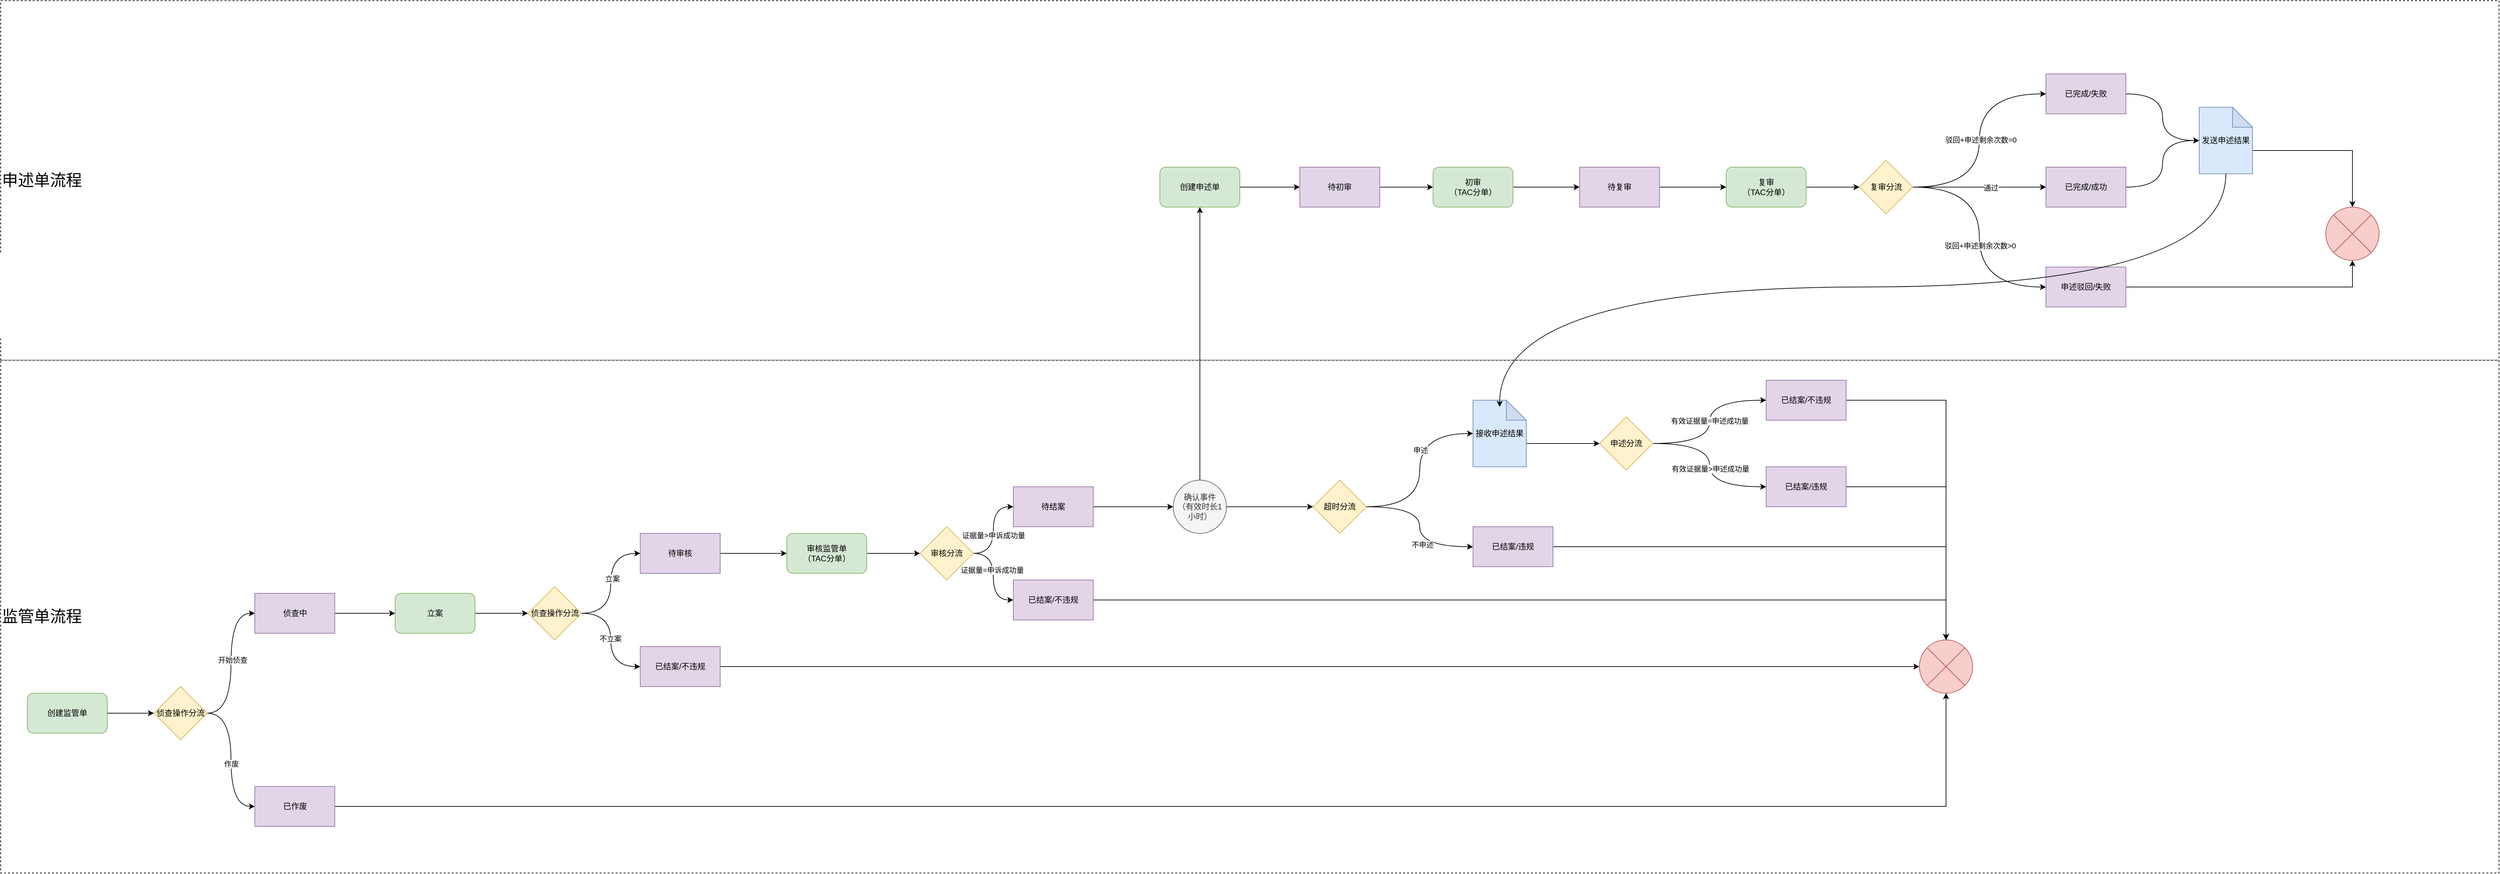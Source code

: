 <mxfile version="26.0.15">
  <diagram name="第 1 页" id="njTpoewNdy-Vw1TeN42H">
    <mxGraphModel dx="7203" dy="6971" grid="1" gridSize="10" guides="1" tooltips="1" connect="1" arrows="1" fold="1" page="1" pageScale="1" pageWidth="3300" pageHeight="4681" math="0" shadow="0">
      <root>
        <mxCell id="0" />
        <mxCell id="1" parent="0" />
        <mxCell id="2ctMV_hUpTNgIbvTVt2f-1" value="&lt;font style=&quot;font-size: 24px;&quot;&gt;申述单流程&lt;/font&gt;" style="rounded=0;whiteSpace=wrap;html=1;dashed=1;align=left;" parent="1" vertex="1">
          <mxGeometry x="-90" y="-4490" width="3750" height="540" as="geometry" />
        </mxCell>
        <mxCell id="2ctMV_hUpTNgIbvTVt2f-2" value="&lt;font style=&quot;font-size: 24px;&quot;&gt;监管单流程&lt;/font&gt;" style="rounded=0;whiteSpace=wrap;html=1;dashed=1;align=left;" parent="1" vertex="1">
          <mxGeometry x="-90" y="-3950" width="3750" height="770" as="geometry" />
        </mxCell>
        <mxCell id="2ctMV_hUpTNgIbvTVt2f-3" value="创建监管单" style="rounded=1;whiteSpace=wrap;html=1;fillColor=#d5e8d4;strokeColor=#82b366;" parent="1" vertex="1">
          <mxGeometry x="-50" y="-3450" width="120" height="60" as="geometry" />
        </mxCell>
        <mxCell id="2ctMV_hUpTNgIbvTVt2f-4" style="edgeStyle=orthogonalEdgeStyle;rounded=0;orthogonalLoop=1;jettySize=auto;html=1;exitX=1;exitY=0.5;exitDx=0;exitDy=0;entryX=0;entryY=0.5;entryDx=0;entryDy=0;" parent="1" source="2ctMV_hUpTNgIbvTVt2f-3" target="2ctMV_hUpTNgIbvTVt2f-9" edge="1">
          <mxGeometry relative="1" as="geometry">
            <mxPoint x="80" y="-3420" as="sourcePoint" />
          </mxGeometry>
        </mxCell>
        <mxCell id="2ctMV_hUpTNgIbvTVt2f-5" style="edgeStyle=orthogonalEdgeStyle;rounded=0;orthogonalLoop=1;jettySize=auto;html=1;exitX=1;exitY=0.5;exitDx=0;exitDy=0;entryX=0;entryY=0.5;entryDx=0;entryDy=0;curved=1;" parent="1" source="2ctMV_hUpTNgIbvTVt2f-9" target="2ctMV_hUpTNgIbvTVt2f-11" edge="1">
          <mxGeometry relative="1" as="geometry" />
        </mxCell>
        <mxCell id="2ctMV_hUpTNgIbvTVt2f-6" value="开始侦查" style="edgeLabel;html=1;align=center;verticalAlign=middle;resizable=0;points=[];" parent="2ctMV_hUpTNgIbvTVt2f-5" vertex="1" connectable="0">
          <mxGeometry x="0.053" y="-2" relative="1" as="geometry">
            <mxPoint as="offset" />
          </mxGeometry>
        </mxCell>
        <mxCell id="2ctMV_hUpTNgIbvTVt2f-7" style="edgeStyle=orthogonalEdgeStyle;rounded=0;orthogonalLoop=1;jettySize=auto;html=1;exitX=1;exitY=0.5;exitDx=0;exitDy=0;entryX=0;entryY=0.5;entryDx=0;entryDy=0;curved=1;" parent="1" source="2ctMV_hUpTNgIbvTVt2f-9" target="2ctMV_hUpTNgIbvTVt2f-13" edge="1">
          <mxGeometry relative="1" as="geometry" />
        </mxCell>
        <mxCell id="2ctMV_hUpTNgIbvTVt2f-8" value="作废" style="edgeLabel;html=1;align=center;verticalAlign=middle;resizable=0;points=[];" parent="2ctMV_hUpTNgIbvTVt2f-7" vertex="1" connectable="0">
          <mxGeometry x="0.053" relative="1" as="geometry">
            <mxPoint as="offset" />
          </mxGeometry>
        </mxCell>
        <mxCell id="2ctMV_hUpTNgIbvTVt2f-9" value="侦查操作分流" style="rhombus;whiteSpace=wrap;html=1;fillColor=#fff2cc;strokeColor=#d6b656;" parent="1" vertex="1">
          <mxGeometry x="140" y="-3460" width="80" height="80" as="geometry" />
        </mxCell>
        <mxCell id="2ctMV_hUpTNgIbvTVt2f-10" style="edgeStyle=orthogonalEdgeStyle;rounded=0;orthogonalLoop=1;jettySize=auto;html=1;exitX=1;exitY=0.5;exitDx=0;exitDy=0;entryX=0;entryY=0.5;entryDx=0;entryDy=0;" parent="1" source="2ctMV_hUpTNgIbvTVt2f-11" target="2ctMV_hUpTNgIbvTVt2f-15" edge="1">
          <mxGeometry relative="1" as="geometry" />
        </mxCell>
        <mxCell id="2ctMV_hUpTNgIbvTVt2f-11" value="侦查中" style="rounded=0;whiteSpace=wrap;html=1;fillColor=#e1d5e7;strokeColor=#9673a6;" parent="1" vertex="1">
          <mxGeometry x="291.5" y="-3600" width="120" height="60" as="geometry" />
        </mxCell>
        <mxCell id="2ctMV_hUpTNgIbvTVt2f-12" style="edgeStyle=orthogonalEdgeStyle;rounded=0;orthogonalLoop=1;jettySize=auto;html=1;exitX=1;exitY=0.5;exitDx=0;exitDy=0;entryX=0.5;entryY=1;entryDx=0;entryDy=0;" parent="1" source="2ctMV_hUpTNgIbvTVt2f-13" target="2ctMV_hUpTNgIbvTVt2f-21" edge="1">
          <mxGeometry relative="1" as="geometry">
            <mxPoint x="1440" y="-3400" as="targetPoint" />
          </mxGeometry>
        </mxCell>
        <mxCell id="2ctMV_hUpTNgIbvTVt2f-13" value="已作废" style="rounded=0;whiteSpace=wrap;html=1;fillColor=#e1d5e7;strokeColor=#9673a6;" parent="1" vertex="1">
          <mxGeometry x="291.5" y="-3310" width="120" height="60" as="geometry" />
        </mxCell>
        <mxCell id="2ctMV_hUpTNgIbvTVt2f-14" style="edgeStyle=orthogonalEdgeStyle;rounded=0;orthogonalLoop=1;jettySize=auto;html=1;exitX=1;exitY=0.5;exitDx=0;exitDy=0;entryX=0;entryY=0.5;entryDx=0;entryDy=0;" parent="1" source="2ctMV_hUpTNgIbvTVt2f-15" target="2ctMV_hUpTNgIbvTVt2f-20" edge="1">
          <mxGeometry relative="1" as="geometry" />
        </mxCell>
        <mxCell id="2ctMV_hUpTNgIbvTVt2f-15" value="立案" style="rounded=1;whiteSpace=wrap;html=1;fillColor=#d5e8d4;strokeColor=#82b366;" parent="1" vertex="1">
          <mxGeometry x="502" y="-3600" width="120" height="60" as="geometry" />
        </mxCell>
        <mxCell id="2ctMV_hUpTNgIbvTVt2f-16" style="edgeStyle=orthogonalEdgeStyle;rounded=0;orthogonalLoop=1;jettySize=auto;html=1;exitX=1;exitY=0.5;exitDx=0;exitDy=0;entryX=0;entryY=0.5;entryDx=0;entryDy=0;curved=1;" parent="1" source="2ctMV_hUpTNgIbvTVt2f-20" target="2ctMV_hUpTNgIbvTVt2f-23" edge="1">
          <mxGeometry relative="1" as="geometry" />
        </mxCell>
        <mxCell id="2ctMV_hUpTNgIbvTVt2f-17" value="立案" style="edgeLabel;html=1;align=center;verticalAlign=middle;resizable=0;points=[];" parent="2ctMV_hUpTNgIbvTVt2f-16" vertex="1" connectable="0">
          <mxGeometry x="0.079" y="-2" relative="1" as="geometry">
            <mxPoint as="offset" />
          </mxGeometry>
        </mxCell>
        <mxCell id="2ctMV_hUpTNgIbvTVt2f-18" style="edgeStyle=orthogonalEdgeStyle;rounded=0;orthogonalLoop=1;jettySize=auto;html=1;exitX=1;exitY=0.5;exitDx=0;exitDy=0;entryX=0;entryY=0.5;entryDx=0;entryDy=0;curved=1;" parent="1" source="2ctMV_hUpTNgIbvTVt2f-20" target="2ctMV_hUpTNgIbvTVt2f-25" edge="1">
          <mxGeometry relative="1" as="geometry" />
        </mxCell>
        <mxCell id="2ctMV_hUpTNgIbvTVt2f-19" value="不立案" style="edgeLabel;html=1;align=center;verticalAlign=middle;resizable=0;points=[];" parent="2ctMV_hUpTNgIbvTVt2f-18" vertex="1" connectable="0">
          <mxGeometry x="-0.035" y="-1" relative="1" as="geometry">
            <mxPoint as="offset" />
          </mxGeometry>
        </mxCell>
        <mxCell id="2ctMV_hUpTNgIbvTVt2f-20" value="侦查操作分流" style="rhombus;whiteSpace=wrap;html=1;fillColor=#fff2cc;strokeColor=#d6b656;" parent="1" vertex="1">
          <mxGeometry x="701.5" y="-3610" width="80" height="80" as="geometry" />
        </mxCell>
        <mxCell id="2ctMV_hUpTNgIbvTVt2f-21" value="" style="shape=sumEllipse;perimeter=ellipsePerimeter;whiteSpace=wrap;html=1;backgroundOutline=1;fillColor=#f8cecc;strokeColor=#b85450;" parent="1" vertex="1">
          <mxGeometry x="2790" y="-3530" width="80" height="80" as="geometry" />
        </mxCell>
        <mxCell id="2ctMV_hUpTNgIbvTVt2f-22" style="edgeStyle=orthogonalEdgeStyle;rounded=0;orthogonalLoop=1;jettySize=auto;html=1;exitX=1;exitY=0.5;exitDx=0;exitDy=0;" parent="1" source="2ctMV_hUpTNgIbvTVt2f-23" target="2ctMV_hUpTNgIbvTVt2f-27" edge="1">
          <mxGeometry relative="1" as="geometry" />
        </mxCell>
        <mxCell id="2ctMV_hUpTNgIbvTVt2f-23" value="待审核" style="rounded=0;whiteSpace=wrap;html=1;fillColor=#e1d5e7;strokeColor=#9673a6;" parent="1" vertex="1">
          <mxGeometry x="870" y="-3690" width="120" height="60" as="geometry" />
        </mxCell>
        <mxCell id="2ctMV_hUpTNgIbvTVt2f-24" style="edgeStyle=orthogonalEdgeStyle;rounded=0;orthogonalLoop=1;jettySize=auto;html=1;exitX=1;exitY=0.5;exitDx=0;exitDy=0;entryX=0;entryY=0.5;entryDx=0;entryDy=0;" parent="1" source="2ctMV_hUpTNgIbvTVt2f-25" target="2ctMV_hUpTNgIbvTVt2f-21" edge="1">
          <mxGeometry relative="1" as="geometry" />
        </mxCell>
        <mxCell id="2ctMV_hUpTNgIbvTVt2f-25" value="已结案/不违规" style="rounded=0;whiteSpace=wrap;html=1;fillColor=#e1d5e7;strokeColor=#9673a6;" parent="1" vertex="1">
          <mxGeometry x="870" y="-3520" width="120" height="60" as="geometry" />
        </mxCell>
        <mxCell id="2ctMV_hUpTNgIbvTVt2f-26" style="edgeStyle=orthogonalEdgeStyle;rounded=0;orthogonalLoop=1;jettySize=auto;html=1;exitX=1;exitY=0.5;exitDx=0;exitDy=0;entryX=0;entryY=0.5;entryDx=0;entryDy=0;" parent="1" source="2ctMV_hUpTNgIbvTVt2f-27" target="2ctMV_hUpTNgIbvTVt2f-32" edge="1">
          <mxGeometry relative="1" as="geometry" />
        </mxCell>
        <mxCell id="2ctMV_hUpTNgIbvTVt2f-27" value="审核监管单&lt;div&gt;（TAC分单）&lt;/div&gt;" style="rounded=1;whiteSpace=wrap;html=1;fillColor=#d5e8d4;strokeColor=#82b366;" parent="1" vertex="1">
          <mxGeometry x="1090" y="-3690" width="120" height="60" as="geometry" />
        </mxCell>
        <mxCell id="2ctMV_hUpTNgIbvTVt2f-28" style="edgeStyle=orthogonalEdgeStyle;rounded=0;orthogonalLoop=1;jettySize=auto;html=1;exitX=1;exitY=0.5;exitDx=0;exitDy=0;entryX=0;entryY=0.5;entryDx=0;entryDy=0;curved=1;" parent="1" source="2ctMV_hUpTNgIbvTVt2f-32" target="2ctMV_hUpTNgIbvTVt2f-36" edge="1">
          <mxGeometry relative="1" as="geometry" />
        </mxCell>
        <mxCell id="2ctMV_hUpTNgIbvTVt2f-29" value="证据量=申诉成功量" style="edgeLabel;html=1;align=center;verticalAlign=middle;resizable=0;points=[];" parent="2ctMV_hUpTNgIbvTVt2f-28" vertex="1" connectable="0">
          <mxGeometry x="-0.162" y="-2" relative="1" as="geometry">
            <mxPoint as="offset" />
          </mxGeometry>
        </mxCell>
        <mxCell id="2ctMV_hUpTNgIbvTVt2f-30" style="edgeStyle=orthogonalEdgeStyle;rounded=0;orthogonalLoop=1;jettySize=auto;html=1;exitX=1;exitY=0.5;exitDx=0;exitDy=0;entryX=0;entryY=0.5;entryDx=0;entryDy=0;curved=1;" parent="1" source="2ctMV_hUpTNgIbvTVt2f-32" target="2ctMV_hUpTNgIbvTVt2f-34" edge="1">
          <mxGeometry relative="1" as="geometry" />
        </mxCell>
        <mxCell id="2ctMV_hUpTNgIbvTVt2f-31" value="证据量&amp;gt;申诉成功量" style="edgeLabel;html=1;align=center;verticalAlign=middle;resizable=0;points=[];" parent="2ctMV_hUpTNgIbvTVt2f-30" vertex="1" connectable="0">
          <mxGeometry x="-0.1" relative="1" as="geometry">
            <mxPoint y="1" as="offset" />
          </mxGeometry>
        </mxCell>
        <mxCell id="2ctMV_hUpTNgIbvTVt2f-32" value="审核分流" style="rhombus;whiteSpace=wrap;html=1;fillColor=#fff2cc;strokeColor=#d6b656;" parent="1" vertex="1">
          <mxGeometry x="1290" y="-3700" width="80" height="80" as="geometry" />
        </mxCell>
        <mxCell id="2ctMV_hUpTNgIbvTVt2f-33" style="edgeStyle=orthogonalEdgeStyle;rounded=0;orthogonalLoop=1;jettySize=auto;html=1;exitX=1;exitY=0.5;exitDx=0;exitDy=0;entryX=0;entryY=0.5;entryDx=0;entryDy=0;" parent="1" source="2ctMV_hUpTNgIbvTVt2f-34" target="2ctMV_hUpTNgIbvTVt2f-41" edge="1">
          <mxGeometry relative="1" as="geometry" />
        </mxCell>
        <mxCell id="2ctMV_hUpTNgIbvTVt2f-34" value="待结案" style="rounded=0;whiteSpace=wrap;html=1;fillColor=#e1d5e7;strokeColor=#9673a6;" parent="1" vertex="1">
          <mxGeometry x="1430" y="-3760" width="120" height="60" as="geometry" />
        </mxCell>
        <mxCell id="2ctMV_hUpTNgIbvTVt2f-35" style="edgeStyle=orthogonalEdgeStyle;rounded=0;orthogonalLoop=1;jettySize=auto;html=1;exitX=1;exitY=0.5;exitDx=0;exitDy=0;entryX=0.5;entryY=0;entryDx=0;entryDy=0;" parent="1" source="2ctMV_hUpTNgIbvTVt2f-36" target="2ctMV_hUpTNgIbvTVt2f-21" edge="1">
          <mxGeometry relative="1" as="geometry" />
        </mxCell>
        <mxCell id="2ctMV_hUpTNgIbvTVt2f-36" value="已结案/不违规" style="rounded=0;whiteSpace=wrap;html=1;fillColor=#e1d5e7;strokeColor=#9673a6;" parent="1" vertex="1">
          <mxGeometry x="1430" y="-3620" width="120" height="60" as="geometry" />
        </mxCell>
        <mxCell id="2ctMV_hUpTNgIbvTVt2f-37" style="edgeStyle=orthogonalEdgeStyle;rounded=0;orthogonalLoop=1;jettySize=auto;html=1;exitX=0;exitY=0;exitDx=80;exitDy=65;exitPerimeter=0;entryX=0;entryY=0.5;entryDx=0;entryDy=0;" parent="1" source="2ctMV_hUpTNgIbvTVt2f-38" target="2ctMV_hUpTNgIbvTVt2f-53" edge="1">
          <mxGeometry relative="1" as="geometry" />
        </mxCell>
        <mxCell id="2ctMV_hUpTNgIbvTVt2f-38" value="接收申述结果" style="shape=note;whiteSpace=wrap;html=1;backgroundOutline=1;darkOpacity=0.05;fillColor=#dae8fc;strokeColor=#6c8ebf;" parent="1" vertex="1">
          <mxGeometry x="2120" y="-3890" width="80" height="100" as="geometry" />
        </mxCell>
        <mxCell id="2ctMV_hUpTNgIbvTVt2f-39" style="edgeStyle=orthogonalEdgeStyle;rounded=0;orthogonalLoop=1;jettySize=auto;html=1;exitX=1;exitY=0.5;exitDx=0;exitDy=0;entryX=0;entryY=0.5;entryDx=0;entryDy=0;" parent="1" source="2ctMV_hUpTNgIbvTVt2f-41" target="2ctMV_hUpTNgIbvTVt2f-44" edge="1">
          <mxGeometry relative="1" as="geometry" />
        </mxCell>
        <mxCell id="2ctMV_hUpTNgIbvTVt2f-40" style="edgeStyle=orthogonalEdgeStyle;rounded=0;orthogonalLoop=1;jettySize=auto;html=1;exitX=0.5;exitY=0;exitDx=0;exitDy=0;entryX=0.5;entryY=1;entryDx=0;entryDy=0;" parent="1" source="2ctMV_hUpTNgIbvTVt2f-41" target="2ctMV_hUpTNgIbvTVt2f-59" edge="1">
          <mxGeometry relative="1" as="geometry" />
        </mxCell>
        <mxCell id="2ctMV_hUpTNgIbvTVt2f-41" value="确认事件&lt;div&gt;（有效时长1小时）&lt;/div&gt;" style="ellipse;whiteSpace=wrap;html=1;aspect=fixed;fillColor=#f5f5f5;fontColor=#333333;strokeColor=#666666;" parent="1" vertex="1">
          <mxGeometry x="1670" y="-3770" width="80" height="80" as="geometry" />
        </mxCell>
        <mxCell id="2ctMV_hUpTNgIbvTVt2f-42" style="edgeStyle=orthogonalEdgeStyle;rounded=0;orthogonalLoop=1;jettySize=auto;html=1;exitX=1;exitY=0.5;exitDx=0;exitDy=0;entryX=0;entryY=0.5;entryDx=0;entryDy=0;curved=1;" parent="1" source="2ctMV_hUpTNgIbvTVt2f-44" target="2ctMV_hUpTNgIbvTVt2f-48" edge="1">
          <mxGeometry relative="1" as="geometry" />
        </mxCell>
        <mxCell id="2ctMV_hUpTNgIbvTVt2f-43" value="不申述" style="edgeLabel;html=1;align=center;verticalAlign=middle;resizable=0;points=[];" parent="2ctMV_hUpTNgIbvTVt2f-42" vertex="1" connectable="0">
          <mxGeometry x="0.233" y="4" relative="1" as="geometry">
            <mxPoint y="1" as="offset" />
          </mxGeometry>
        </mxCell>
        <mxCell id="2ctMV_hUpTNgIbvTVt2f-44" value="超时分流" style="rhombus;whiteSpace=wrap;html=1;fillColor=#fff2cc;strokeColor=#d6b656;" parent="1" vertex="1">
          <mxGeometry x="1880" y="-3770" width="80" height="80" as="geometry" />
        </mxCell>
        <mxCell id="2ctMV_hUpTNgIbvTVt2f-45" style="edgeStyle=orthogonalEdgeStyle;rounded=0;orthogonalLoop=1;jettySize=auto;html=1;exitX=1;exitY=0.5;exitDx=0;exitDy=0;entryX=0;entryY=0.5;entryDx=0;entryDy=0;entryPerimeter=0;curved=1;" parent="1" source="2ctMV_hUpTNgIbvTVt2f-44" target="2ctMV_hUpTNgIbvTVt2f-38" edge="1">
          <mxGeometry relative="1" as="geometry" />
        </mxCell>
        <mxCell id="2ctMV_hUpTNgIbvTVt2f-46" value="申述" style="edgeLabel;html=1;align=center;verticalAlign=middle;resizable=0;points=[];" parent="2ctMV_hUpTNgIbvTVt2f-45" vertex="1" connectable="0">
          <mxGeometry x="0.229" y="-1" relative="1" as="geometry">
            <mxPoint y="1" as="offset" />
          </mxGeometry>
        </mxCell>
        <mxCell id="2ctMV_hUpTNgIbvTVt2f-47" style="edgeStyle=orthogonalEdgeStyle;rounded=0;orthogonalLoop=1;jettySize=auto;html=1;exitX=1;exitY=0.5;exitDx=0;exitDy=0;entryX=0.5;entryY=0;entryDx=0;entryDy=0;" parent="1" source="2ctMV_hUpTNgIbvTVt2f-48" target="2ctMV_hUpTNgIbvTVt2f-21" edge="1">
          <mxGeometry relative="1" as="geometry" />
        </mxCell>
        <mxCell id="2ctMV_hUpTNgIbvTVt2f-48" value="已结案/违规" style="rounded=0;whiteSpace=wrap;html=1;fillColor=#e1d5e7;strokeColor=#9673a6;" parent="1" vertex="1">
          <mxGeometry x="2120" y="-3700" width="120" height="60" as="geometry" />
        </mxCell>
        <mxCell id="2ctMV_hUpTNgIbvTVt2f-49" style="edgeStyle=orthogonalEdgeStyle;rounded=0;orthogonalLoop=1;jettySize=auto;html=1;exitX=1;exitY=0.5;exitDx=0;exitDy=0;entryX=0;entryY=0.5;entryDx=0;entryDy=0;curved=1;" parent="1" source="2ctMV_hUpTNgIbvTVt2f-53" target="2ctMV_hUpTNgIbvTVt2f-55" edge="1">
          <mxGeometry relative="1" as="geometry" />
        </mxCell>
        <mxCell id="2ctMV_hUpTNgIbvTVt2f-50" value="有效证据量=申述成功量" style="edgeLabel;html=1;align=center;verticalAlign=middle;resizable=0;points=[];" parent="2ctMV_hUpTNgIbvTVt2f-49" vertex="1" connectable="0">
          <mxGeometry x="0.018" relative="1" as="geometry">
            <mxPoint as="offset" />
          </mxGeometry>
        </mxCell>
        <mxCell id="2ctMV_hUpTNgIbvTVt2f-51" style="edgeStyle=orthogonalEdgeStyle;rounded=0;orthogonalLoop=1;jettySize=auto;html=1;exitX=1;exitY=0.5;exitDx=0;exitDy=0;entryX=0;entryY=0.5;entryDx=0;entryDy=0;curved=1;" parent="1" source="2ctMV_hUpTNgIbvTVt2f-53" target="2ctMV_hUpTNgIbvTVt2f-57" edge="1">
          <mxGeometry relative="1" as="geometry" />
        </mxCell>
        <mxCell id="2ctMV_hUpTNgIbvTVt2f-52" value="有效证据量&amp;gt;申述成功量" style="edgeLabel;html=1;align=center;verticalAlign=middle;resizable=0;points=[];" parent="2ctMV_hUpTNgIbvTVt2f-51" vertex="1" connectable="0">
          <mxGeometry x="0.048" y="1" relative="1" as="geometry">
            <mxPoint as="offset" />
          </mxGeometry>
        </mxCell>
        <mxCell id="2ctMV_hUpTNgIbvTVt2f-53" value="申述分流" style="rhombus;whiteSpace=wrap;html=1;fillColor=#fff2cc;strokeColor=#d6b656;" parent="1" vertex="1">
          <mxGeometry x="2310" y="-3865" width="80" height="80" as="geometry" />
        </mxCell>
        <mxCell id="2ctMV_hUpTNgIbvTVt2f-54" style="edgeStyle=orthogonalEdgeStyle;rounded=0;orthogonalLoop=1;jettySize=auto;html=1;exitX=1;exitY=0.5;exitDx=0;exitDy=0;entryX=0.5;entryY=0;entryDx=0;entryDy=0;" parent="1" source="2ctMV_hUpTNgIbvTVt2f-55" target="2ctMV_hUpTNgIbvTVt2f-21" edge="1">
          <mxGeometry relative="1" as="geometry" />
        </mxCell>
        <mxCell id="2ctMV_hUpTNgIbvTVt2f-55" value="已结案/不违规" style="rounded=0;whiteSpace=wrap;html=1;fillColor=#e1d5e7;strokeColor=#9673a6;" parent="1" vertex="1">
          <mxGeometry x="2560" y="-3920" width="120" height="60" as="geometry" />
        </mxCell>
        <mxCell id="2ctMV_hUpTNgIbvTVt2f-56" style="edgeStyle=orthogonalEdgeStyle;rounded=0;orthogonalLoop=1;jettySize=auto;html=1;exitX=1;exitY=0.5;exitDx=0;exitDy=0;entryX=0.5;entryY=0;entryDx=0;entryDy=0;" parent="1" source="2ctMV_hUpTNgIbvTVt2f-57" target="2ctMV_hUpTNgIbvTVt2f-21" edge="1">
          <mxGeometry relative="1" as="geometry" />
        </mxCell>
        <mxCell id="2ctMV_hUpTNgIbvTVt2f-57" value="已结案/违规" style="rounded=0;whiteSpace=wrap;html=1;fillColor=#e1d5e7;strokeColor=#9673a6;" parent="1" vertex="1">
          <mxGeometry x="2560" y="-3790" width="120" height="60" as="geometry" />
        </mxCell>
        <mxCell id="2ctMV_hUpTNgIbvTVt2f-58" style="edgeStyle=orthogonalEdgeStyle;rounded=0;orthogonalLoop=1;jettySize=auto;html=1;exitX=1;exitY=0.5;exitDx=0;exitDy=0;entryX=0;entryY=0.5;entryDx=0;entryDy=0;" parent="1" source="2ctMV_hUpTNgIbvTVt2f-59" target="2ctMV_hUpTNgIbvTVt2f-63" edge="1">
          <mxGeometry relative="1" as="geometry" />
        </mxCell>
        <mxCell id="2ctMV_hUpTNgIbvTVt2f-59" value="创建申述单" style="rounded=1;whiteSpace=wrap;html=1;fillColor=#d5e8d4;strokeColor=#82b366;" parent="1" vertex="1">
          <mxGeometry x="1650" y="-4240" width="120" height="60" as="geometry" />
        </mxCell>
        <mxCell id="2ctMV_hUpTNgIbvTVt2f-60" style="edgeStyle=orthogonalEdgeStyle;rounded=0;orthogonalLoop=1;jettySize=auto;html=1;exitX=1;exitY=0.5;exitDx=0;exitDy=0;entryX=0;entryY=0.5;entryDx=0;entryDy=0;" parent="1" source="2ctMV_hUpTNgIbvTVt2f-61" target="2ctMV_hUpTNgIbvTVt2f-65" edge="1">
          <mxGeometry relative="1" as="geometry" />
        </mxCell>
        <mxCell id="2ctMV_hUpTNgIbvTVt2f-61" value="初审&lt;br&gt;（TAC分单）" style="rounded=1;whiteSpace=wrap;html=1;fillColor=#d5e8d4;strokeColor=#82b366;" parent="1" vertex="1">
          <mxGeometry x="2060" y="-4240" width="120" height="60" as="geometry" />
        </mxCell>
        <mxCell id="2ctMV_hUpTNgIbvTVt2f-62" style="edgeStyle=orthogonalEdgeStyle;rounded=0;orthogonalLoop=1;jettySize=auto;html=1;exitX=1;exitY=0.5;exitDx=0;exitDy=0;entryX=0;entryY=0.5;entryDx=0;entryDy=0;" parent="1" source="2ctMV_hUpTNgIbvTVt2f-63" target="2ctMV_hUpTNgIbvTVt2f-61" edge="1">
          <mxGeometry relative="1" as="geometry" />
        </mxCell>
        <mxCell id="2ctMV_hUpTNgIbvTVt2f-63" value="待初审" style="rounded=0;whiteSpace=wrap;html=1;fillColor=#e1d5e7;strokeColor=#9673a6;" parent="1" vertex="1">
          <mxGeometry x="1860" y="-4240" width="120" height="60" as="geometry" />
        </mxCell>
        <mxCell id="2ctMV_hUpTNgIbvTVt2f-64" style="edgeStyle=orthogonalEdgeStyle;rounded=0;orthogonalLoop=1;jettySize=auto;html=1;exitX=1;exitY=0.5;exitDx=0;exitDy=0;entryX=0;entryY=0.5;entryDx=0;entryDy=0;" parent="1" source="2ctMV_hUpTNgIbvTVt2f-65" target="2ctMV_hUpTNgIbvTVt2f-67" edge="1">
          <mxGeometry relative="1" as="geometry" />
        </mxCell>
        <mxCell id="2ctMV_hUpTNgIbvTVt2f-65" value="待复审" style="rounded=0;whiteSpace=wrap;html=1;fillColor=#e1d5e7;strokeColor=#9673a6;" parent="1" vertex="1">
          <mxGeometry x="2280" y="-4240" width="120" height="60" as="geometry" />
        </mxCell>
        <mxCell id="2ctMV_hUpTNgIbvTVt2f-66" style="edgeStyle=orthogonalEdgeStyle;rounded=0;orthogonalLoop=1;jettySize=auto;html=1;exitX=1;exitY=0.5;exitDx=0;exitDy=0;" parent="1" source="2ctMV_hUpTNgIbvTVt2f-67" target="2ctMV_hUpTNgIbvTVt2f-74" edge="1">
          <mxGeometry relative="1" as="geometry" />
        </mxCell>
        <mxCell id="2ctMV_hUpTNgIbvTVt2f-67" value="复审&lt;div&gt;（TAC分单）&lt;/div&gt;" style="rounded=1;whiteSpace=wrap;html=1;fillColor=#d5e8d4;strokeColor=#82b366;" parent="1" vertex="1">
          <mxGeometry x="2500" y="-4240" width="120" height="60" as="geometry" />
        </mxCell>
        <mxCell id="2ctMV_hUpTNgIbvTVt2f-68" style="edgeStyle=orthogonalEdgeStyle;rounded=0;orthogonalLoop=1;jettySize=auto;html=1;exitX=1;exitY=0.5;exitDx=0;exitDy=0;entryX=0;entryY=0.5;entryDx=0;entryDy=0;curved=1;" parent="1" source="2ctMV_hUpTNgIbvTVt2f-74" target="2ctMV_hUpTNgIbvTVt2f-75" edge="1">
          <mxGeometry relative="1" as="geometry" />
        </mxCell>
        <mxCell id="2ctMV_hUpTNgIbvTVt2f-69" value="驳回+申述剩余次数=0" style="edgeLabel;html=1;align=center;verticalAlign=middle;resizable=0;points=[];" parent="2ctMV_hUpTNgIbvTVt2f-68" vertex="1" connectable="0">
          <mxGeometry x="0.009" y="-2" relative="1" as="geometry">
            <mxPoint as="offset" />
          </mxGeometry>
        </mxCell>
        <mxCell id="2ctMV_hUpTNgIbvTVt2f-70" style="edgeStyle=orthogonalEdgeStyle;rounded=0;orthogonalLoop=1;jettySize=auto;html=1;exitX=1;exitY=0.5;exitDx=0;exitDy=0;entryX=0;entryY=0.5;entryDx=0;entryDy=0;" parent="1" source="2ctMV_hUpTNgIbvTVt2f-74" target="2ctMV_hUpTNgIbvTVt2f-76" edge="1">
          <mxGeometry relative="1" as="geometry" />
        </mxCell>
        <mxCell id="2ctMV_hUpTNgIbvTVt2f-71" value="通过" style="edgeLabel;html=1;align=center;verticalAlign=middle;resizable=0;points=[];" parent="2ctMV_hUpTNgIbvTVt2f-70" vertex="1" connectable="0">
          <mxGeometry x="0.17" relative="1" as="geometry">
            <mxPoint y="1" as="offset" />
          </mxGeometry>
        </mxCell>
        <mxCell id="2ctMV_hUpTNgIbvTVt2f-72" style="edgeStyle=orthogonalEdgeStyle;rounded=0;orthogonalLoop=1;jettySize=auto;html=1;exitX=1;exitY=0.5;exitDx=0;exitDy=0;entryX=0;entryY=0.5;entryDx=0;entryDy=0;curved=1;" parent="1" source="2ctMV_hUpTNgIbvTVt2f-74" target="2ctMV_hUpTNgIbvTVt2f-78" edge="1">
          <mxGeometry relative="1" as="geometry" />
        </mxCell>
        <mxCell id="2ctMV_hUpTNgIbvTVt2f-73" value="驳回+申述剩余次数&amp;gt;0" style="edgeLabel;html=1;align=center;verticalAlign=middle;resizable=0;points=[];" parent="2ctMV_hUpTNgIbvTVt2f-72" vertex="1" connectable="0">
          <mxGeometry x="0.066" y="1" relative="1" as="geometry">
            <mxPoint y="1" as="offset" />
          </mxGeometry>
        </mxCell>
        <mxCell id="2ctMV_hUpTNgIbvTVt2f-74" value="复审分流" style="rhombus;whiteSpace=wrap;html=1;fillColor=#fff2cc;strokeColor=#d6b656;" parent="1" vertex="1">
          <mxGeometry x="2700" y="-4250" width="80" height="80" as="geometry" />
        </mxCell>
        <mxCell id="2ctMV_hUpTNgIbvTVt2f-75" value="已完成/失败" style="rounded=0;whiteSpace=wrap;html=1;fillColor=#e1d5e7;strokeColor=#9673a6;" parent="1" vertex="1">
          <mxGeometry x="2980" y="-4380" width="120" height="60" as="geometry" />
        </mxCell>
        <mxCell id="2ctMV_hUpTNgIbvTVt2f-76" value="已完成/成功" style="rounded=0;whiteSpace=wrap;html=1;fillColor=#e1d5e7;strokeColor=#9673a6;" parent="1" vertex="1">
          <mxGeometry x="2980" y="-4240" width="120" height="60" as="geometry" />
        </mxCell>
        <mxCell id="2ctMV_hUpTNgIbvTVt2f-77" style="edgeStyle=orthogonalEdgeStyle;rounded=0;orthogonalLoop=1;jettySize=auto;html=1;exitX=1;exitY=0.5;exitDx=0;exitDy=0;entryX=0.5;entryY=1;entryDx=0;entryDy=0;" parent="1" source="2ctMV_hUpTNgIbvTVt2f-78" target="2ctMV_hUpTNgIbvTVt2f-83" edge="1">
          <mxGeometry relative="1" as="geometry" />
        </mxCell>
        <mxCell id="2ctMV_hUpTNgIbvTVt2f-78" value="申述驳回/失败" style="rounded=0;whiteSpace=wrap;html=1;fillColor=#e1d5e7;strokeColor=#9673a6;" parent="1" vertex="1">
          <mxGeometry x="2980" y="-4090" width="120" height="60" as="geometry" />
        </mxCell>
        <mxCell id="2ctMV_hUpTNgIbvTVt2f-79" style="edgeStyle=orthogonalEdgeStyle;rounded=0;orthogonalLoop=1;jettySize=auto;html=1;exitX=0;exitY=0;exitDx=80;exitDy=65;exitPerimeter=0;entryX=0.5;entryY=0;entryDx=0;entryDy=0;" parent="1" source="2ctMV_hUpTNgIbvTVt2f-80" target="2ctMV_hUpTNgIbvTVt2f-83" edge="1">
          <mxGeometry relative="1" as="geometry" />
        </mxCell>
        <mxCell id="2ctMV_hUpTNgIbvTVt2f-80" value="发送申述结果" style="shape=note;whiteSpace=wrap;html=1;backgroundOutline=1;darkOpacity=0.05;fillColor=#dae8fc;strokeColor=#6c8ebf;" parent="1" vertex="1">
          <mxGeometry x="3210" y="-4330" width="80" height="100" as="geometry" />
        </mxCell>
        <mxCell id="2ctMV_hUpTNgIbvTVt2f-81" style="edgeStyle=orthogonalEdgeStyle;rounded=0;orthogonalLoop=1;jettySize=auto;html=1;exitX=1;exitY=0.5;exitDx=0;exitDy=0;entryX=0;entryY=0.5;entryDx=0;entryDy=0;entryPerimeter=0;curved=1;" parent="1" source="2ctMV_hUpTNgIbvTVt2f-75" target="2ctMV_hUpTNgIbvTVt2f-80" edge="1">
          <mxGeometry relative="1" as="geometry" />
        </mxCell>
        <mxCell id="2ctMV_hUpTNgIbvTVt2f-82" style="edgeStyle=orthogonalEdgeStyle;rounded=0;orthogonalLoop=1;jettySize=auto;html=1;exitX=1;exitY=0.5;exitDx=0;exitDy=0;entryX=0;entryY=0.5;entryDx=0;entryDy=0;entryPerimeter=0;curved=1;" parent="1" source="2ctMV_hUpTNgIbvTVt2f-76" target="2ctMV_hUpTNgIbvTVt2f-80" edge="1">
          <mxGeometry relative="1" as="geometry" />
        </mxCell>
        <mxCell id="2ctMV_hUpTNgIbvTVt2f-83" value="" style="shape=sumEllipse;perimeter=ellipsePerimeter;whiteSpace=wrap;html=1;backgroundOutline=1;fillColor=#f8cecc;strokeColor=#b85450;" parent="1" vertex="1">
          <mxGeometry x="3400" y="-4180" width="80" height="80" as="geometry" />
        </mxCell>
        <mxCell id="2ctMV_hUpTNgIbvTVt2f-84" style="edgeStyle=orthogonalEdgeStyle;rounded=0;orthogonalLoop=1;jettySize=auto;html=1;exitX=0.5;exitY=1;exitDx=0;exitDy=0;exitPerimeter=0;entryX=0.5;entryY=0.1;entryDx=0;entryDy=0;entryPerimeter=0;curved=1;" parent="1" source="2ctMV_hUpTNgIbvTVt2f-80" target="2ctMV_hUpTNgIbvTVt2f-38" edge="1">
          <mxGeometry relative="1" as="geometry" />
        </mxCell>
      </root>
    </mxGraphModel>
  </diagram>
</mxfile>
